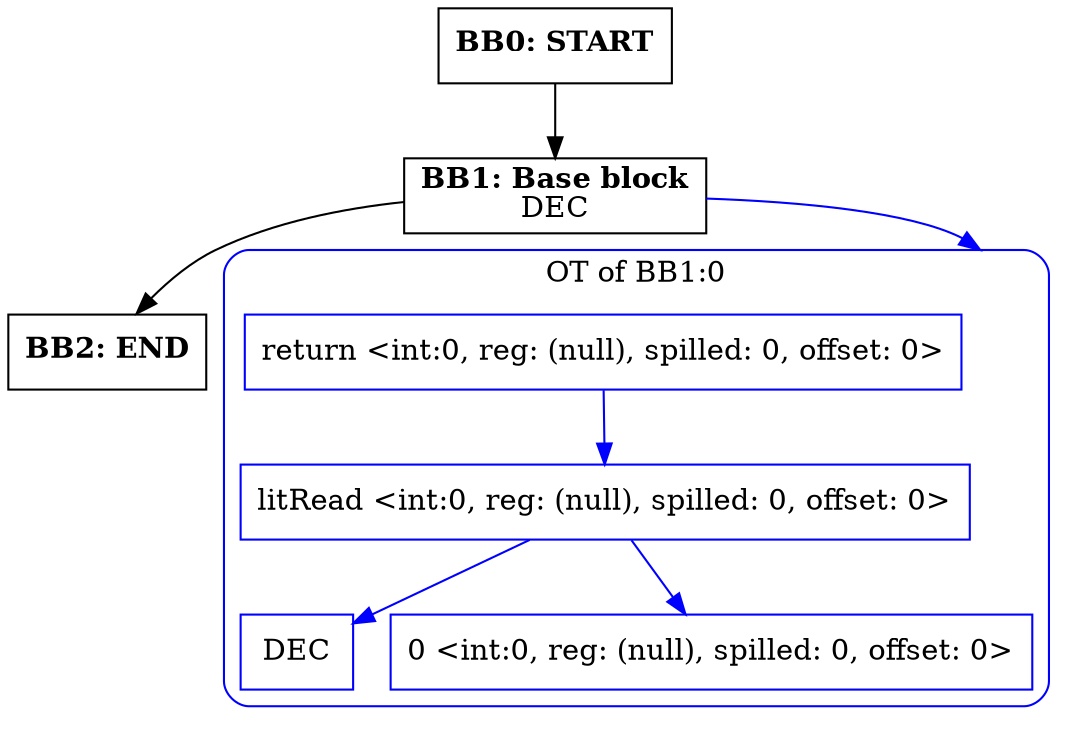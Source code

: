 digraph CFG {
    compound=true;
    graph [splines=true];
    node [shape=rectangle];

    BB2 [label=<<B>BB2: END</B><BR ALIGN="CENTER"/>>];
    BB1 [label=<<B>BB1: Base block</B><BR ALIGN="CENTER"/>DEC<BR ALIGN="CENTER"/>>];
    subgraph cluster_instruction0 {
        label = "OT of BB1:0";
        style=rounded;
        color=blue;
        entry0 [shape=point, style=invis];
        node0 [label="return <int:0, reg: (null), spilled: 0, offset: 0>", color=blue];
        node1 [label="litRead <int:0, reg: (null), spilled: 0, offset: 0>", color=blue];
        node2 [label="DEC", color=blue];
        node1 -> node2[color=blue];
        node3 [label="0 <int:0, reg: (null), spilled: 0, offset: 0>", color=blue];
        node1 -> node3[color=blue];
        node0 -> node1[color=blue];
    }
    BB1 -> entry0 [lhead=cluster_instruction0, color=blue];
    BB0 [label=<<B>BB0: START</B><BR ALIGN="CENTER"/>>];

    BB1 -> BB2;
    BB0 -> BB1;
}
